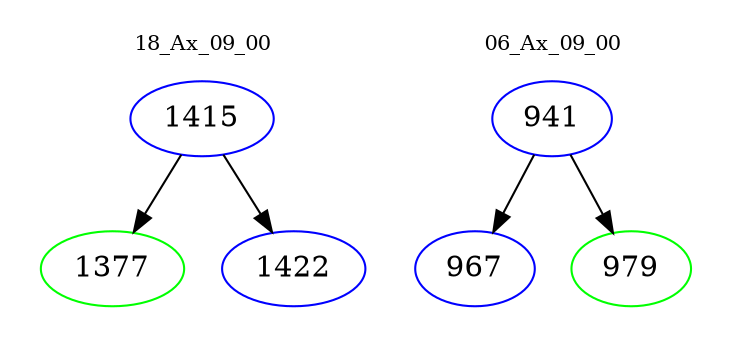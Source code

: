 digraph{
subgraph cluster_0 {
color = white
label = "18_Ax_09_00";
fontsize=10;
T0_1415 [label="1415", color="blue"]
T0_1415 -> T0_1377 [color="black"]
T0_1377 [label="1377", color="green"]
T0_1415 -> T0_1422 [color="black"]
T0_1422 [label="1422", color="blue"]
}
subgraph cluster_1 {
color = white
label = "06_Ax_09_00";
fontsize=10;
T1_941 [label="941", color="blue"]
T1_941 -> T1_967 [color="black"]
T1_967 [label="967", color="blue"]
T1_941 -> T1_979 [color="black"]
T1_979 [label="979", color="green"]
}
}
